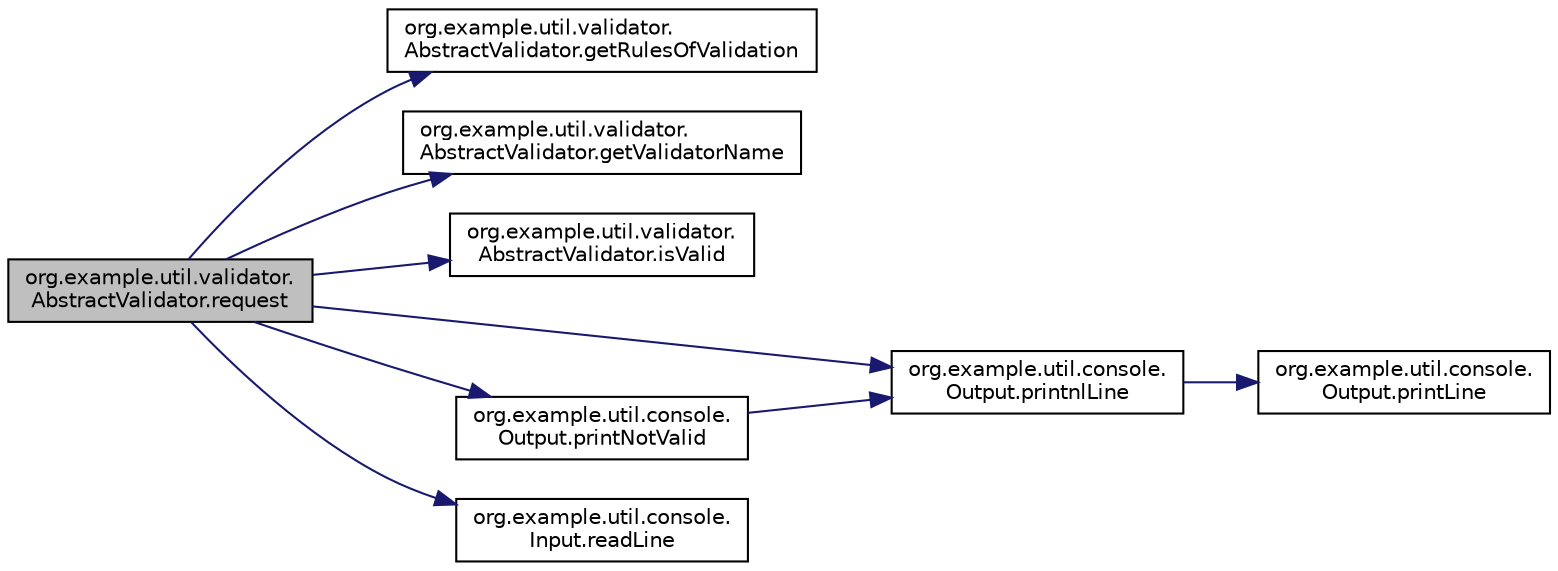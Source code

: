 digraph "org.example.util.validator.AbstractValidator.request"
{
 // LATEX_PDF_SIZE
  edge [fontname="Helvetica",fontsize="10",labelfontname="Helvetica",labelfontsize="10"];
  node [fontname="Helvetica",fontsize="10",shape=record];
  rankdir="LR";
  Node1 [label="org.example.util.validator.\lAbstractValidator.request",height=0.2,width=0.4,color="black", fillcolor="grey75", style="filled", fontcolor="black",tooltip="Richiesta tramite input da tastiera."];
  Node1 -> Node2 [color="midnightblue",fontsize="10",style="solid",fontname="Helvetica"];
  Node2 [label="org.example.util.validator.\lAbstractValidator.getRulesOfValidation",height=0.2,width=0.4,color="black", fillcolor="white", style="filled",URL="$d1/d51/a00079_a965d757cfc90c0e7f9fca3165d025490.html#a965d757cfc90c0e7f9fca3165d025490",tooltip="Gets descriptor rules validation."];
  Node1 -> Node3 [color="midnightblue",fontsize="10",style="solid",fontname="Helvetica"];
  Node3 [label="org.example.util.validator.\lAbstractValidator.getValidatorName",height=0.2,width=0.4,color="black", fillcolor="white", style="filled",URL="$d1/d51/a00079_acd92ade8ed1cc7bac0bf3c4add03b77f.html#acd92ade8ed1cc7bac0bf3c4add03b77f",tooltip="Restituisce una stringa con l' elemento della validazione della classe."];
  Node1 -> Node4 [color="midnightblue",fontsize="10",style="solid",fontname="Helvetica"];
  Node4 [label="org.example.util.validator.\lAbstractValidator.isValid",height=0.2,width=0.4,color="black", fillcolor="white", style="filled",URL="$d1/d51/a00079_a7753dd545c2ee8c31510c8c10728286a.html#a7753dd545c2ee8c31510c8c10728286a",tooltip="Prende in Input una stringa e controlla se corrisponde alla sintassi della Regex di validazione."];
  Node1 -> Node5 [color="midnightblue",fontsize="10",style="solid",fontname="Helvetica"];
  Node5 [label="org.example.util.console.\lOutput.printnlLine",height=0.2,width=0.4,color="black", fillcolor="white", style="filled",URL="$d9/da5/a00075_a94c3d547ab0e1b7f8a17b756389aa450.html#a94c3d547ab0e1b7f8a17b756389aa450",tooltip="Stampa una stringa con lineSeparator() finale."];
  Node5 -> Node6 [color="midnightblue",fontsize="10",style="solid",fontname="Helvetica"];
  Node6 [label="org.example.util.console.\lOutput.printLine",height=0.2,width=0.4,color="black", fillcolor="white", style="filled",URL="$d9/da5/a00075_adf62270ce5d7e0dc37915832a4c63300.html#adf62270ce5d7e0dc37915832a4c63300",tooltip="Stampa una stringa senza lineSeparator() finale."];
  Node1 -> Node7 [color="midnightblue",fontsize="10",style="solid",fontname="Helvetica"];
  Node7 [label="org.example.util.console.\lOutput.printNotValid",height=0.2,width=0.4,color="black", fillcolor="white", style="filled",URL="$d9/da5/a00075_aec5dd97874207af8ecf9680b111134e1.html#aec5dd97874207af8ecf9680b111134e1",tooltip="Stampa la stringa \"input non valido\"."];
  Node7 -> Node5 [color="midnightblue",fontsize="10",style="solid",fontname="Helvetica"];
  Node1 -> Node8 [color="midnightblue",fontsize="10",style="solid",fontname="Helvetica"];
  Node8 [label="org.example.util.console.\lInput.readLine",height=0.2,width=0.4,color="black", fillcolor="white", style="filled",URL="$d0/d89/a00071_a6b5dd9abfb2087bce26c178eb68105b5.html#a6b5dd9abfb2087bce26c178eb68105b5",tooltip="Legge un input, da System.in, come stringa."];
}
